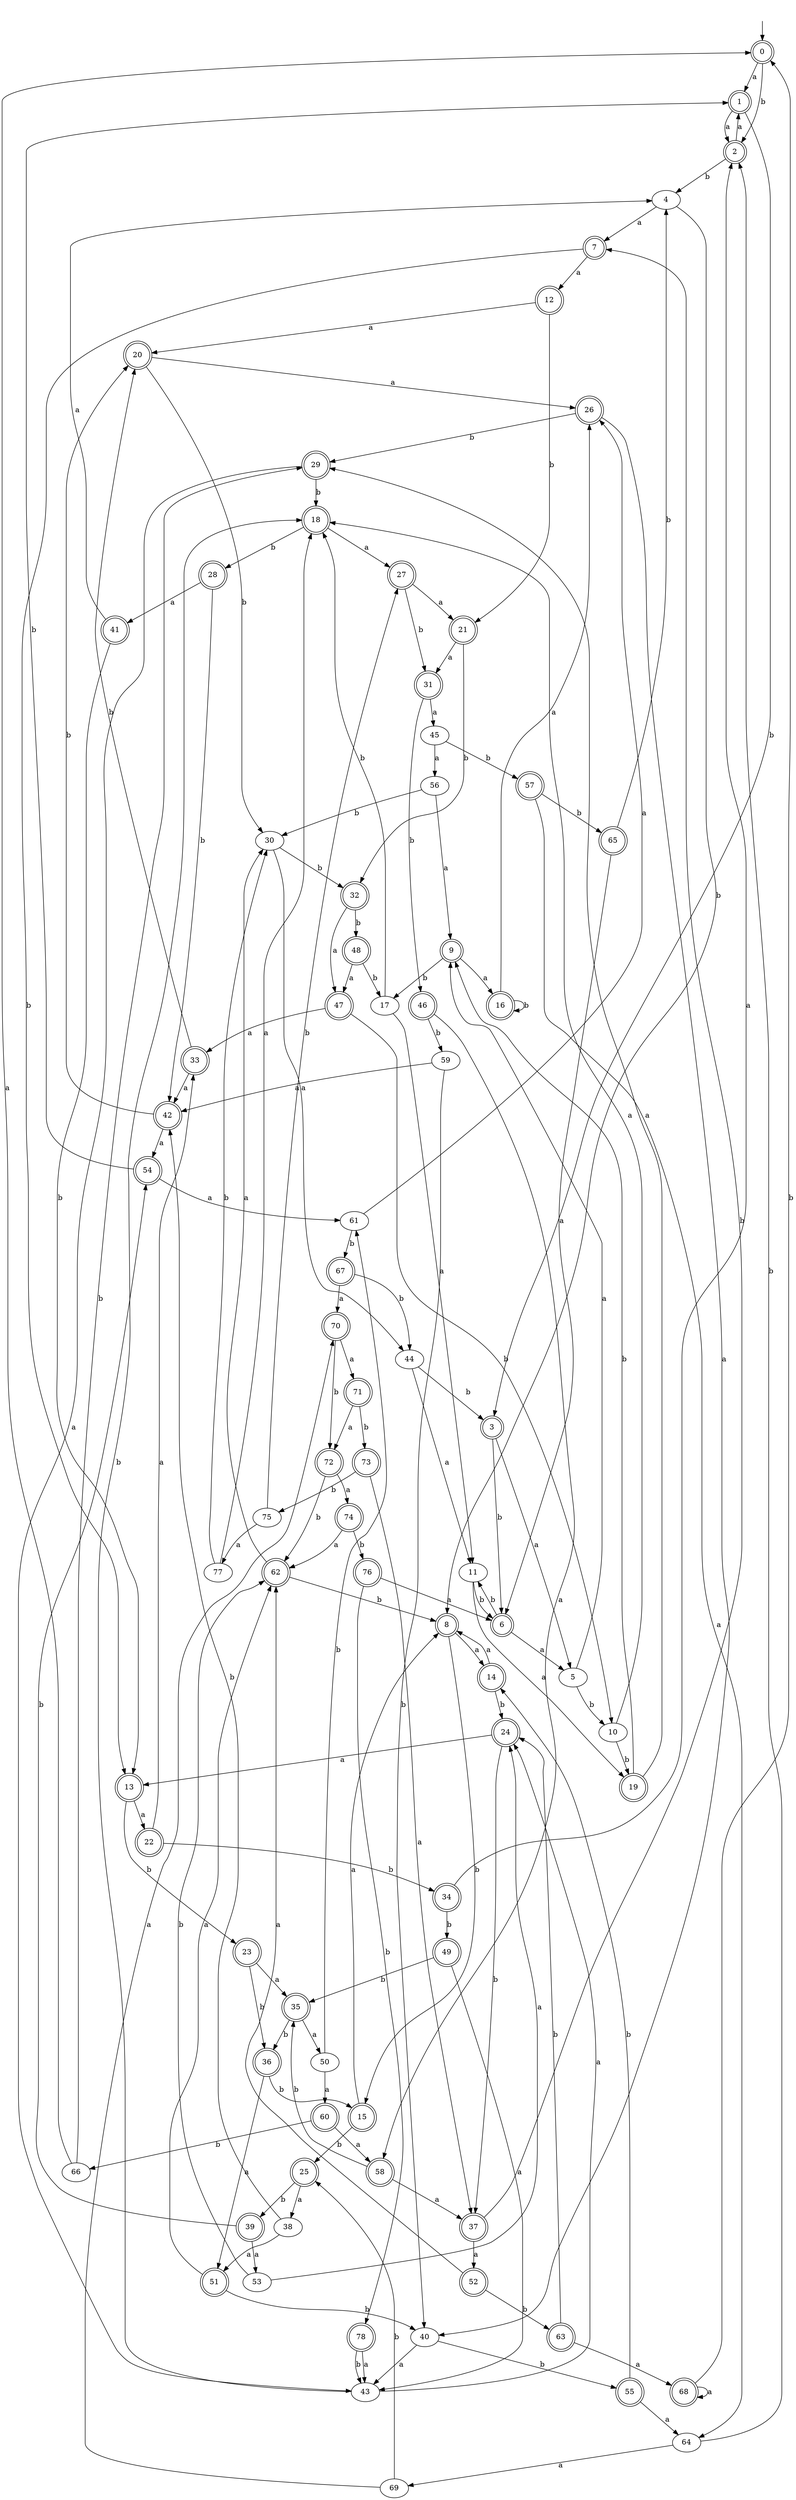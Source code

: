 digraph RandomDFA {
  __start0 [label="", shape=none];
  __start0 -> 0 [label=""];
  0 [shape=circle] [shape=doublecircle]
  0 -> 1 [label="a"]
  0 -> 2 [label="b"]
  1 [shape=doublecircle]
  1 -> 2 [label="a"]
  1 -> 3 [label="b"]
  2 [shape=doublecircle]
  2 -> 1 [label="a"]
  2 -> 4 [label="b"]
  3 [shape=doublecircle]
  3 -> 5 [label="a"]
  3 -> 6 [label="b"]
  4
  4 -> 7 [label="a"]
  4 -> 8 [label="b"]
  5
  5 -> 9 [label="a"]
  5 -> 10 [label="b"]
  6 [shape=doublecircle]
  6 -> 5 [label="a"]
  6 -> 11 [label="b"]
  7 [shape=doublecircle]
  7 -> 12 [label="a"]
  7 -> 13 [label="b"]
  8 [shape=doublecircle]
  8 -> 14 [label="a"]
  8 -> 15 [label="b"]
  9 [shape=doublecircle]
  9 -> 16 [label="a"]
  9 -> 17 [label="b"]
  10
  10 -> 18 [label="a"]
  10 -> 19 [label="b"]
  11
  11 -> 19 [label="a"]
  11 -> 6 [label="b"]
  12 [shape=doublecircle]
  12 -> 20 [label="a"]
  12 -> 21 [label="b"]
  13 [shape=doublecircle]
  13 -> 22 [label="a"]
  13 -> 23 [label="b"]
  14 [shape=doublecircle]
  14 -> 8 [label="a"]
  14 -> 24 [label="b"]
  15 [shape=doublecircle]
  15 -> 8 [label="a"]
  15 -> 25 [label="b"]
  16 [shape=doublecircle]
  16 -> 26 [label="a"]
  16 -> 16 [label="b"]
  17
  17 -> 11 [label="a"]
  17 -> 18 [label="b"]
  18 [shape=doublecircle]
  18 -> 27 [label="a"]
  18 -> 28 [label="b"]
  19 [shape=doublecircle]
  19 -> 29 [label="a"]
  19 -> 9 [label="b"]
  20 [shape=doublecircle]
  20 -> 26 [label="a"]
  20 -> 30 [label="b"]
  21 [shape=doublecircle]
  21 -> 31 [label="a"]
  21 -> 32 [label="b"]
  22 [shape=doublecircle]
  22 -> 33 [label="a"]
  22 -> 34 [label="b"]
  23 [shape=doublecircle]
  23 -> 35 [label="a"]
  23 -> 36 [label="b"]
  24 [shape=doublecircle]
  24 -> 13 [label="a"]
  24 -> 37 [label="b"]
  25 [shape=doublecircle]
  25 -> 38 [label="a"]
  25 -> 39 [label="b"]
  26 [shape=doublecircle]
  26 -> 40 [label="a"]
  26 -> 29 [label="b"]
  27 [shape=doublecircle]
  27 -> 21 [label="a"]
  27 -> 31 [label="b"]
  28 [shape=doublecircle]
  28 -> 41 [label="a"]
  28 -> 42 [label="b"]
  29 [shape=doublecircle]
  29 -> 43 [label="a"]
  29 -> 18 [label="b"]
  30
  30 -> 44 [label="a"]
  30 -> 32 [label="b"]
  31 [shape=doublecircle]
  31 -> 45 [label="a"]
  31 -> 46 [label="b"]
  32 [shape=doublecircle]
  32 -> 47 [label="a"]
  32 -> 48 [label="b"]
  33 [shape=doublecircle]
  33 -> 42 [label="a"]
  33 -> 20 [label="b"]
  34 [shape=doublecircle]
  34 -> 2 [label="a"]
  34 -> 49 [label="b"]
  35 [shape=doublecircle]
  35 -> 50 [label="a"]
  35 -> 36 [label="b"]
  36 [shape=doublecircle]
  36 -> 51 [label="a"]
  36 -> 15 [label="b"]
  37 [shape=doublecircle]
  37 -> 52 [label="a"]
  37 -> 7 [label="b"]
  38
  38 -> 51 [label="a"]
  38 -> 42 [label="b"]
  39 [shape=doublecircle]
  39 -> 53 [label="a"]
  39 -> 54 [label="b"]
  40
  40 -> 43 [label="a"]
  40 -> 55 [label="b"]
  41 [shape=doublecircle]
  41 -> 4 [label="a"]
  41 -> 13 [label="b"]
  42 [shape=doublecircle]
  42 -> 54 [label="a"]
  42 -> 20 [label="b"]
  43
  43 -> 24 [label="a"]
  43 -> 18 [label="b"]
  44
  44 -> 11 [label="a"]
  44 -> 3 [label="b"]
  45
  45 -> 56 [label="a"]
  45 -> 57 [label="b"]
  46 [shape=doublecircle]
  46 -> 58 [label="a"]
  46 -> 59 [label="b"]
  47 [shape=doublecircle]
  47 -> 33 [label="a"]
  47 -> 10 [label="b"]
  48 [shape=doublecircle]
  48 -> 47 [label="a"]
  48 -> 17 [label="b"]
  49 [shape=doublecircle]
  49 -> 43 [label="a"]
  49 -> 35 [label="b"]
  50
  50 -> 60 [label="a"]
  50 -> 61 [label="b"]
  51 [shape=doublecircle]
  51 -> 62 [label="a"]
  51 -> 40 [label="b"]
  52 [shape=doublecircle]
  52 -> 62 [label="a"]
  52 -> 63 [label="b"]
  53
  53 -> 24 [label="a"]
  53 -> 62 [label="b"]
  54 [shape=doublecircle]
  54 -> 61 [label="a"]
  54 -> 1 [label="b"]
  55 [shape=doublecircle]
  55 -> 64 [label="a"]
  55 -> 14 [label="b"]
  56
  56 -> 9 [label="a"]
  56 -> 30 [label="b"]
  57 [shape=doublecircle]
  57 -> 64 [label="a"]
  57 -> 65 [label="b"]
  58 [shape=doublecircle]
  58 -> 37 [label="a"]
  58 -> 35 [label="b"]
  59
  59 -> 42 [label="a"]
  59 -> 40 [label="b"]
  60 [shape=doublecircle]
  60 -> 58 [label="a"]
  60 -> 66 [label="b"]
  61
  61 -> 26 [label="a"]
  61 -> 67 [label="b"]
  62 [shape=doublecircle]
  62 -> 30 [label="a"]
  62 -> 8 [label="b"]
  63 [shape=doublecircle]
  63 -> 68 [label="a"]
  63 -> 24 [label="b"]
  64
  64 -> 69 [label="a"]
  64 -> 2 [label="b"]
  65 [shape=doublecircle]
  65 -> 6 [label="a"]
  65 -> 4 [label="b"]
  66
  66 -> 0 [label="a"]
  66 -> 29 [label="b"]
  67 [shape=doublecircle]
  67 -> 70 [label="a"]
  67 -> 44 [label="b"]
  68 [shape=doublecircle]
  68 -> 68 [label="a"]
  68 -> 0 [label="b"]
  69
  69 -> 70 [label="a"]
  69 -> 25 [label="b"]
  70 [shape=doublecircle]
  70 -> 71 [label="a"]
  70 -> 72 [label="b"]
  71 [shape=doublecircle]
  71 -> 72 [label="a"]
  71 -> 73 [label="b"]
  72 [shape=doublecircle]
  72 -> 74 [label="a"]
  72 -> 62 [label="b"]
  73 [shape=doublecircle]
  73 -> 37 [label="a"]
  73 -> 75 [label="b"]
  74 [shape=doublecircle]
  74 -> 62 [label="a"]
  74 -> 76 [label="b"]
  75
  75 -> 77 [label="a"]
  75 -> 27 [label="b"]
  76 [shape=doublecircle]
  76 -> 6 [label="a"]
  76 -> 78 [label="b"]
  77
  77 -> 18 [label="a"]
  77 -> 30 [label="b"]
  78 [shape=doublecircle]
  78 -> 43 [label="a"]
  78 -> 43 [label="b"]
}
